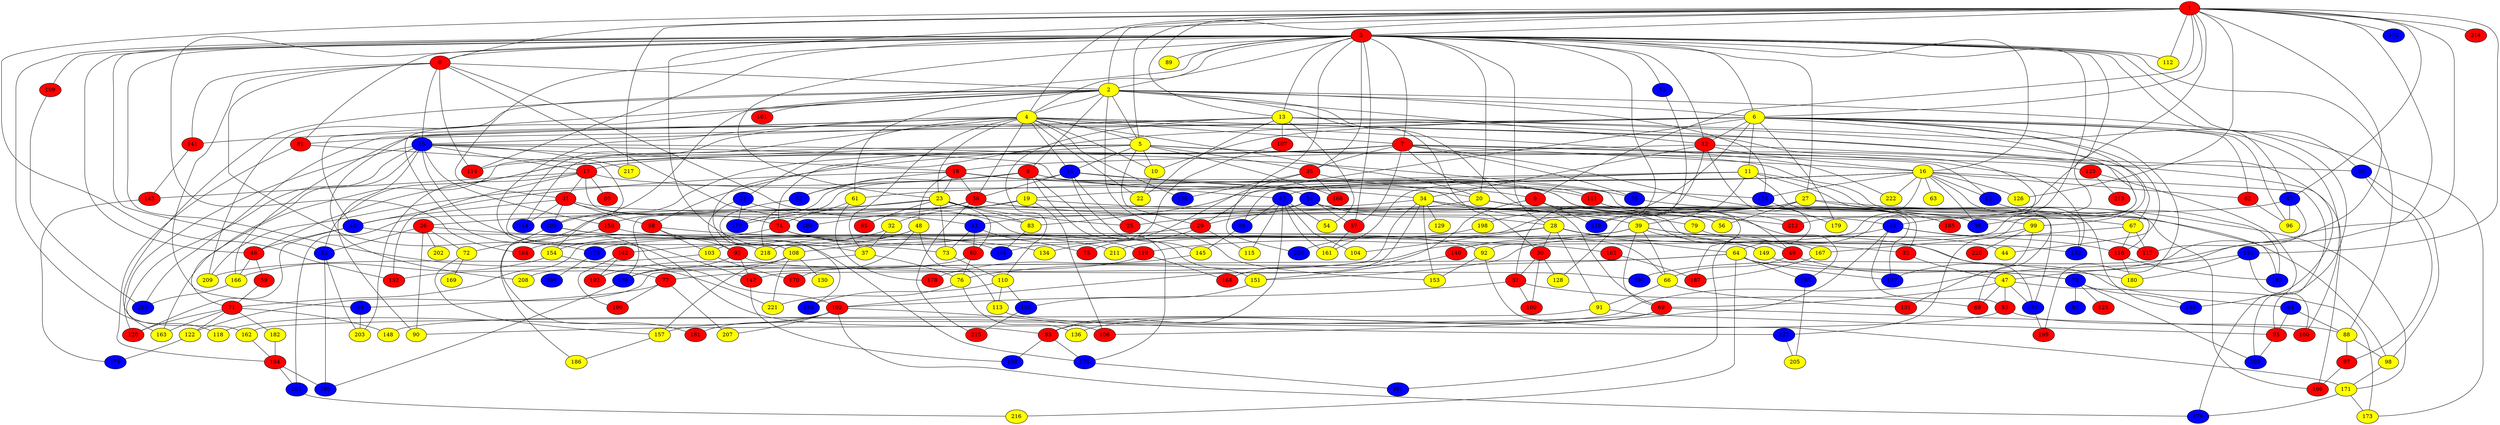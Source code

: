 graph {
0 [style = filled fillcolor = red];
1 [style = filled fillcolor = red];
2 [style = filled fillcolor = yellow];
3 [style = filled fillcolor = red];
4 [style = filled fillcolor = yellow];
5 [style = filled fillcolor = yellow];
6 [style = filled fillcolor = yellow];
7 [style = filled fillcolor = red];
8 [style = filled fillcolor = red];
9 [style = filled fillcolor = red];
10 [style = filled fillcolor = yellow];
11 [style = filled fillcolor = yellow];
12 [style = filled fillcolor = red];
13 [style = filled fillcolor = yellow];
14 [style = filled fillcolor = blue];
15 [style = filled fillcolor = blue];
16 [style = filled fillcolor = yellow];
17 [style = filled fillcolor = red];
18 [style = filled fillcolor = red];
19 [style = filled fillcolor = yellow];
20 [style = filled fillcolor = yellow];
21 [style = filled fillcolor = blue];
22 [style = filled fillcolor = yellow];
23 [style = filled fillcolor = yellow];
24 [style = filled fillcolor = blue];
25 [style = filled fillcolor = red];
26 [style = filled fillcolor = red];
27 [style = filled fillcolor = yellow];
28 [style = filled fillcolor = yellow];
29 [style = filled fillcolor = red];
30 [style = filled fillcolor = red];
31 [style = filled fillcolor = red];
32 [style = filled fillcolor = yellow];
33 [style = filled fillcolor = red];
34 [style = filled fillcolor = yellow];
35 [style = filled fillcolor = red];
36 [style = filled fillcolor = red];
37 [style = filled fillcolor = yellow];
38 [style = filled fillcolor = blue];
39 [style = filled fillcolor = yellow];
40 [style = filled fillcolor = blue];
41 [style = filled fillcolor = blue];
42 [style = filled fillcolor = blue];
43 [style = filled fillcolor = blue];
44 [style = filled fillcolor = yellow];
45 [style = filled fillcolor = blue];
46 [style = filled fillcolor = red];
47 [style = filled fillcolor = yellow];
48 [style = filled fillcolor = yellow];
49 [style = filled fillcolor = red];
50 [style = filled fillcolor = blue];
51 [style = filled fillcolor = red];
52 [style = filled fillcolor = blue];
53 [style = filled fillcolor = red];
54 [style = filled fillcolor = yellow];
55 [style = filled fillcolor = blue];
56 [style = filled fillcolor = yellow];
57 [style = filled fillcolor = red];
58 [style = filled fillcolor = red];
59 [style = filled fillcolor = red];
60 [style = filled fillcolor = red];
61 [style = filled fillcolor = yellow];
62 [style = filled fillcolor = red];
63 [style = filled fillcolor = yellow];
64 [style = filled fillcolor = yellow];
65 [style = filled fillcolor = red];
66 [style = filled fillcolor = yellow];
67 [style = filled fillcolor = yellow];
68 [style = filled fillcolor = red];
69 [style = filled fillcolor = red];
70 [style = filled fillcolor = blue];
71 [style = filled fillcolor = red];
72 [style = filled fillcolor = yellow];
73 [style = filled fillcolor = yellow];
74 [style = filled fillcolor = red];
75 [style = filled fillcolor = red];
76 [style = filled fillcolor = yellow];
77 [style = filled fillcolor = red];
78 [style = filled fillcolor = blue];
79 [style = filled fillcolor = yellow];
80 [style = filled fillcolor = red];
81 [style = filled fillcolor = red];
82 [style = filled fillcolor = blue];
83 [style = filled fillcolor = yellow];
84 [style = filled fillcolor = blue];
85 [style = filled fillcolor = red];
86 [style = filled fillcolor = blue];
87 [style = filled fillcolor = blue];
88 [style = filled fillcolor = yellow];
89 [style = filled fillcolor = yellow];
90 [style = filled fillcolor = yellow];
91 [style = filled fillcolor = yellow];
92 [style = filled fillcolor = yellow];
93 [style = filled fillcolor = red];
94 [style = filled fillcolor = blue];
95 [style = filled fillcolor = red];
96 [style = filled fillcolor = yellow];
97 [style = filled fillcolor = red];
98 [style = filled fillcolor = yellow];
99 [style = filled fillcolor = yellow];
100 [style = filled fillcolor = red];
101 [style = filled fillcolor = red];
102 [style = filled fillcolor = red];
103 [style = filled fillcolor = yellow];
104 [style = filled fillcolor = yellow];
105 [style = filled fillcolor = blue];
106 [style = filled fillcolor = red];
107 [style = filled fillcolor = red];
108 [style = filled fillcolor = yellow];
109 [style = filled fillcolor = red];
110 [style = filled fillcolor = yellow];
111 [style = filled fillcolor = red];
112 [style = filled fillcolor = yellow];
113 [style = filled fillcolor = yellow];
114 [style = filled fillcolor = red];
115 [style = filled fillcolor = yellow];
116 [style = filled fillcolor = red];
117 [style = filled fillcolor = red];
118 [style = filled fillcolor = yellow];
119 [style = filled fillcolor = red];
120 [style = filled fillcolor = red];
121 [style = filled fillcolor = blue];
122 [style = filled fillcolor = yellow];
123 [style = filled fillcolor = red];
124 [style = filled fillcolor = blue];
125 [style = filled fillcolor = red];
126 [style = filled fillcolor = yellow];
127 [style = filled fillcolor = blue];
128 [style = filled fillcolor = yellow];
129 [style = filled fillcolor = yellow];
130 [style = filled fillcolor = yellow];
131 [style = filled fillcolor = red];
132 [style = filled fillcolor = blue];
133 [style = filled fillcolor = blue];
134 [style = filled fillcolor = yellow];
135 [style = filled fillcolor = blue];
136 [style = filled fillcolor = yellow];
137 [style = filled fillcolor = blue];
138 [style = filled fillcolor = blue];
139 [style = filled fillcolor = blue];
140 [style = filled fillcolor = red];
141 [style = filled fillcolor = red];
142 [style = filled fillcolor = red];
143 [style = filled fillcolor = red];
144 [style = filled fillcolor = blue];
145 [style = filled fillcolor = yellow];
146 [style = filled fillcolor = blue];
147 [style = filled fillcolor = red];
148 [style = filled fillcolor = yellow];
149 [style = filled fillcolor = yellow];
150 [style = filled fillcolor = red];
151 [style = filled fillcolor = yellow];
152 [style = filled fillcolor = red];
153 [style = filled fillcolor = yellow];
154 [style = filled fillcolor = yellow];
155 [style = filled fillcolor = blue];
156 [style = filled fillcolor = blue];
157 [style = filled fillcolor = yellow];
158 [style = filled fillcolor = blue];
159 [style = filled fillcolor = blue];
160 [style = filled fillcolor = red];
161 [style = filled fillcolor = yellow];
162 [style = filled fillcolor = yellow];
163 [style = filled fillcolor = yellow];
164 [style = filled fillcolor = red];
165 [style = filled fillcolor = red];
166 [style = filled fillcolor = yellow];
167 [style = filled fillcolor = yellow];
168 [style = filled fillcolor = red];
169 [style = filled fillcolor = yellow];
170 [style = filled fillcolor = red];
171 [style = filled fillcolor = yellow];
172 [style = filled fillcolor = blue];
173 [style = filled fillcolor = yellow];
174 [style = filled fillcolor = blue];
175 [style = filled fillcolor = blue];
176 [style = filled fillcolor = blue];
177 [style = filled fillcolor = blue];
178 [style = filled fillcolor = red];
179 [style = filled fillcolor = yellow];
180 [style = filled fillcolor = yellow];
181 [style = filled fillcolor = red];
182 [style = filled fillcolor = yellow];
183 [style = filled fillcolor = blue];
184 [style = filled fillcolor = red];
185 [style = filled fillcolor = red];
186 [style = filled fillcolor = yellow];
187 [style = filled fillcolor = red];
188 [style = filled fillcolor = blue];
189 [style = filled fillcolor = blue];
190 [style = filled fillcolor = red];
191 [style = filled fillcolor = blue];
192 [style = filled fillcolor = red];
193 [style = filled fillcolor = blue];
194 [style = filled fillcolor = red];
195 [style = filled fillcolor = blue];
196 [style = filled fillcolor = red];
197 [style = filled fillcolor = blue];
198 [style = filled fillcolor = yellow];
199 [style = filled fillcolor = red];
200 [style = filled fillcolor = blue];
201 [style = filled fillcolor = blue];
202 [style = filled fillcolor = yellow];
203 [style = filled fillcolor = yellow];
204 [style = filled fillcolor = blue];
205 [style = filled fillcolor = yellow];
206 [style = filled fillcolor = blue];
207 [style = filled fillcolor = yellow];
208 [style = filled fillcolor = yellow];
209 [style = filled fillcolor = yellow];
210 [style = filled fillcolor = blue];
211 [style = filled fillcolor = yellow];
212 [style = filled fillcolor = red];
213 [style = filled fillcolor = red];
214 [style = filled fillcolor = red];
215 [style = filled fillcolor = red];
216 [style = filled fillcolor = yellow];
217 [style = filled fillcolor = yellow];
218 [style = filled fillcolor = yellow];
219 [style = filled fillcolor = blue];
220 [style = filled fillcolor = red];
221 [style = filled fillcolor = yellow];
222 [style = filled fillcolor = yellow];
1 -- 4;
1 -- 2;
1 -- 0;
1 -- 3;
1 -- 5;
1 -- 6;
1 -- 9;
1 -- 13;
1 -- 37;
1 -- 43;
1 -- 47;
1 -- 112;
1 -- 126;
1 -- 133;
1 -- 137;
1 -- 152;
1 -- 172;
1 -- 197;
1 -- 212;
1 -- 214;
1 -- 217;
3 -- 0;
3 -- 2;
3 -- 4;
3 -- 6;
3 -- 7;
3 -- 12;
3 -- 13;
3 -- 16;
3 -- 20;
3 -- 23;
3 -- 27;
3 -- 28;
3 -- 31;
3 -- 35;
3 -- 42;
3 -- 43;
3 -- 46;
3 -- 50;
3 -- 55;
3 -- 57;
3 -- 64;
3 -- 77;
3 -- 81;
3 -- 82;
3 -- 88;
3 -- 89;
3 -- 105;
3 -- 109;
3 -- 112;
3 -- 114;
3 -- 118;
3 -- 184;
3 -- 200;
3 -- 219;
0 -- 2;
0 -- 15;
0 -- 41;
0 -- 83;
0 -- 94;
0 -- 114;
0 -- 141;
0 -- 175;
2 -- 4;
2 -- 5;
2 -- 6;
2 -- 8;
2 -- 12;
2 -- 30;
2 -- 40;
2 -- 61;
2 -- 69;
2 -- 95;
2 -- 101;
2 -- 102;
2 -- 124;
2 -- 153;
2 -- 162;
2 -- 209;
4 -- 5;
4 -- 7;
4 -- 10;
4 -- 14;
4 -- 20;
4 -- 21;
4 -- 22;
4 -- 23;
4 -- 36;
4 -- 37;
4 -- 85;
4 -- 92;
4 -- 144;
4 -- 156;
4 -- 158;
4 -- 208;
4 -- 210;
4 -- 218;
4 -- 222;
5 -- 10;
5 -- 14;
5 -- 29;
5 -- 35;
5 -- 82;
5 -- 108;
5 -- 121;
5 -- 163;
5 -- 168;
5 -- 183;
5 -- 196;
6 -- 10;
6 -- 11;
6 -- 12;
6 -- 29;
6 -- 38;
6 -- 44;
6 -- 51;
6 -- 62;
6 -- 74;
6 -- 81;
6 -- 96;
6 -- 99;
6 -- 141;
6 -- 160;
6 -- 179;
6 -- 199;
7 -- 16;
7 -- 17;
7 -- 35;
7 -- 46;
7 -- 57;
7 -- 58;
7 -- 78;
7 -- 111;
7 -- 114;
7 -- 123;
7 -- 132;
7 -- 154;
7 -- 185;
8 -- 9;
8 -- 19;
8 -- 52;
8 -- 135;
8 -- 151;
8 -- 159;
8 -- 177;
8 -- 209;
9 -- 99;
9 -- 164;
9 -- 219;
10 -- 22;
11 -- 19;
11 -- 39;
11 -- 61;
11 -- 68;
11 -- 116;
11 -- 132;
11 -- 161;
12 -- 16;
12 -- 18;
12 -- 34;
12 -- 50;
12 -- 191;
12 -- 219;
13 -- 15;
13 -- 22;
13 -- 54;
13 -- 67;
13 -- 107;
13 -- 110;
13 -- 127;
13 -- 166;
13 -- 173;
14 -- 25;
14 -- 34;
14 -- 36;
14 -- 78;
14 -- 111;
14 -- 145;
14 -- 218;
15 -- 17;
15 -- 18;
15 -- 33;
15 -- 45;
15 -- 71;
15 -- 90;
15 -- 120;
15 -- 147;
15 -- 150;
15 -- 163;
15 -- 217;
16 -- 38;
16 -- 45;
16 -- 62;
16 -- 63;
16 -- 76;
16 -- 83;
16 -- 86;
16 -- 121;
16 -- 124;
16 -- 126;
16 -- 158;
16 -- 206;
16 -- 222;
17 -- 20;
17 -- 31;
17 -- 80;
17 -- 143;
17 -- 152;
17 -- 189;
17 -- 203;
18 -- 23;
18 -- 24;
18 -- 36;
18 -- 40;
18 -- 48;
18 -- 52;
18 -- 124;
18 -- 193;
19 -- 32;
19 -- 79;
19 -- 106;
19 -- 150;
20 -- 25;
20 -- 187;
20 -- 196;
21 -- 66;
21 -- 93;
21 -- 177;
23 -- 25;
23 -- 26;
23 -- 38;
23 -- 60;
23 -- 65;
23 -- 73;
23 -- 83;
23 -- 177;
24 -- 28;
24 -- 29;
24 -- 57;
24 -- 159;
24 -- 167;
24 -- 201;
26 -- 72;
26 -- 73;
26 -- 82;
26 -- 90;
26 -- 202;
27 -- 41;
27 -- 56;
27 -- 67;
27 -- 171;
27 -- 198;
28 -- 30;
28 -- 33;
28 -- 64;
28 -- 71;
28 -- 91;
28 -- 104;
28 -- 149;
29 -- 75;
29 -- 108;
29 -- 115;
30 -- 51;
30 -- 100;
30 -- 128;
31 -- 40;
31 -- 58;
31 -- 74;
31 -- 98;
31 -- 105;
31 -- 144;
32 -- 37;
32 -- 184;
33 -- 47;
34 -- 42;
34 -- 56;
34 -- 102;
34 -- 129;
34 -- 139;
34 -- 147;
34 -- 153;
34 -- 212;
35 -- 49;
35 -- 134;
35 -- 156;
35 -- 168;
36 -- 39;
36 -- 56;
36 -- 72;
36 -- 189;
36 -- 215;
37 -- 76;
37 -- 192;
39 -- 44;
39 -- 49;
39 -- 66;
39 -- 69;
39 -- 84;
39 -- 103;
39 -- 119;
39 -- 175;
40 -- 46;
40 -- 120;
40 -- 149;
41 -- 60;
41 -- 73;
41 -- 75;
42 -- 53;
42 -- 106;
42 -- 116;
42 -- 117;
42 -- 140;
43 -- 96;
43 -- 117;
43 -- 211;
45 -- 54;
45 -- 85;
45 -- 86;
45 -- 104;
45 -- 115;
45 -- 161;
46 -- 59;
46 -- 166;
47 -- 53;
47 -- 68;
47 -- 69;
47 -- 159;
47 -- 173;
48 -- 113;
48 -- 142;
48 -- 170;
48 -- 218;
49 -- 66;
49 -- 70;
50 -- 97;
50 -- 98;
51 -- 68;
51 -- 100;
51 -- 102;
52 -- 138;
53 -- 88;
53 -- 157;
55 -- 128;
57 -- 161;
58 -- 93;
58 -- 103;
58 -- 165;
59 -- 71;
60 -- 76;
60 -- 208;
61 -- 74;
61 -- 178;
62 -- 96;
64 -- 70;
64 -- 77;
64 -- 122;
64 -- 137;
64 -- 193;
64 -- 216;
66 -- 91;
66 -- 131;
67 -- 116;
67 -- 117;
67 -- 167;
69 -- 85;
69 -- 90;
69 -- 136;
69 -- 160;
70 -- 87;
70 -- 125;
70 -- 158;
70 -- 206;
71 -- 120;
71 -- 122;
71 -- 148;
71 -- 163;
71 -- 182;
72 -- 157;
72 -- 169;
73 -- 110;
74 -- 92;
74 -- 119;
74 -- 146;
74 -- 154;
76 -- 136;
76 -- 221;
77 -- 94;
77 -- 190;
77 -- 207;
78 -- 185;
79 -- 132;
81 -- 105;
81 -- 194;
82 -- 195;
82 -- 203;
83 -- 146;
84 -- 88;
84 -- 95;
85 -- 135;
85 -- 188;
86 -- 145;
88 -- 97;
88 -- 98;
91 -- 95;
91 -- 162;
92 -- 153;
92 -- 171;
93 -- 139;
93 -- 147;
93 -- 197;
94 -- 203;
95 -- 206;
97 -- 196;
98 -- 171;
99 -- 131;
99 -- 151;
99 -- 220;
102 -- 106;
102 -- 118;
102 -- 176;
102 -- 181;
102 -- 207;
103 -- 170;
103 -- 209;
105 -- 134;
105 -- 135;
105 -- 181;
107 -- 146;
108 -- 130;
108 -- 152;
108 -- 157;
108 -- 221;
109 -- 210;
110 -- 113;
110 -- 138;
110 -- 155;
111 -- 137;
111 -- 212;
113 -- 127;
116 -- 180;
116 -- 183;
119 -- 139;
119 -- 164;
121 -- 183;
122 -- 174;
123 -- 176;
123 -- 213;
124 -- 179;
127 -- 205;
133 -- 148;
133 -- 160;
133 -- 180;
135 -- 191;
139 -- 195;
140 -- 151;
141 -- 143;
142 -- 190;
142 -- 192;
143 -- 174;
145 -- 178;
147 -- 188;
149 -- 180;
150 -- 186;
150 -- 211;
151 -- 155;
154 -- 166;
154 -- 221;
155 -- 215;
157 -- 186;
159 -- 199;
162 -- 194;
165 -- 187;
166 -- 210;
167 -- 187;
171 -- 173;
171 -- 176;
175 -- 204;
182 -- 194;
193 -- 205;
194 -- 195;
194 -- 201;
198 -- 200;
201 -- 216;
}
